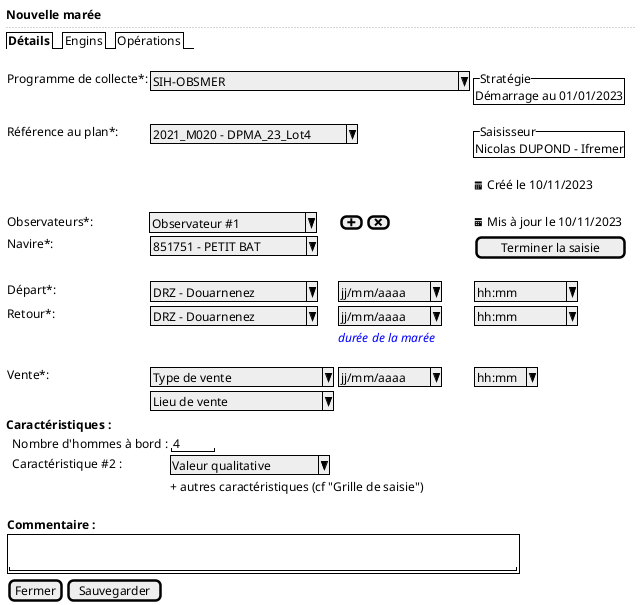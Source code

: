 @startsalt
{
  <b>Nouvelle marée
  ..
  {/ <b>Détails | Engins | Opérations }
  .
  {

      Programme de collecte*:    | { ^SIH-OBSMER                            ^ } | * {^"Stratégie"
Démarrage au 01/01/2023 }

      Référence au plan*:  | { ^2021_M020 - DPMA_23_Lot4^ }  | * | {^"Saisisseur"
                                                                                                                   Nicolas DUPOND - Ifremer  } |.

      . | . |  . | <&calendar> Créé le 10/11/2023
      .
      Observateurs*:            | ^ Observateur #1    ^ | { [<&plus>] | [<&x>] } | <&calendar> Mis à jour le 10/11/2023

      Navire*:                   | { ^851751 - PETIT BAT ^ } | * | [Terminer la saisie]
      .
      Départ*:     | { ^DRZ - Douarnenez   ^ } | { ^ jj/mm/aaaa^ } | { ^ hh:mm     ^ } | .


      Retour*:     | { ^DRZ - Douarnenez   ^ }  | { ^ jj/mm/aaaa^ } | { ^ hh:mm     ^ } | .
      . | . | <i><color:blue>durée de la marée |
      .
      .
      Vente*:     | { ^Type de vente        ^ } | { ^ jj/mm/aaaa^ } | { ^ hh:mm^ } | .
      .          { ^Lieu de vente        ^ }

  }

  <b>Caractéristiques :

  {
      . |Nombre d'hommes à bord : | " 4   "
      . |Caractéristique #2 : | ^Valeur qualitative^
      . |. | + autres caractéristiques (cf "Grille de saisie")
      . |.
  }

  {
     <b>Commentaire :

     {+ .
        "                                                               "
     }
  }

  { [Fermer] | [Sauvegarder] }
}
@endsalt
